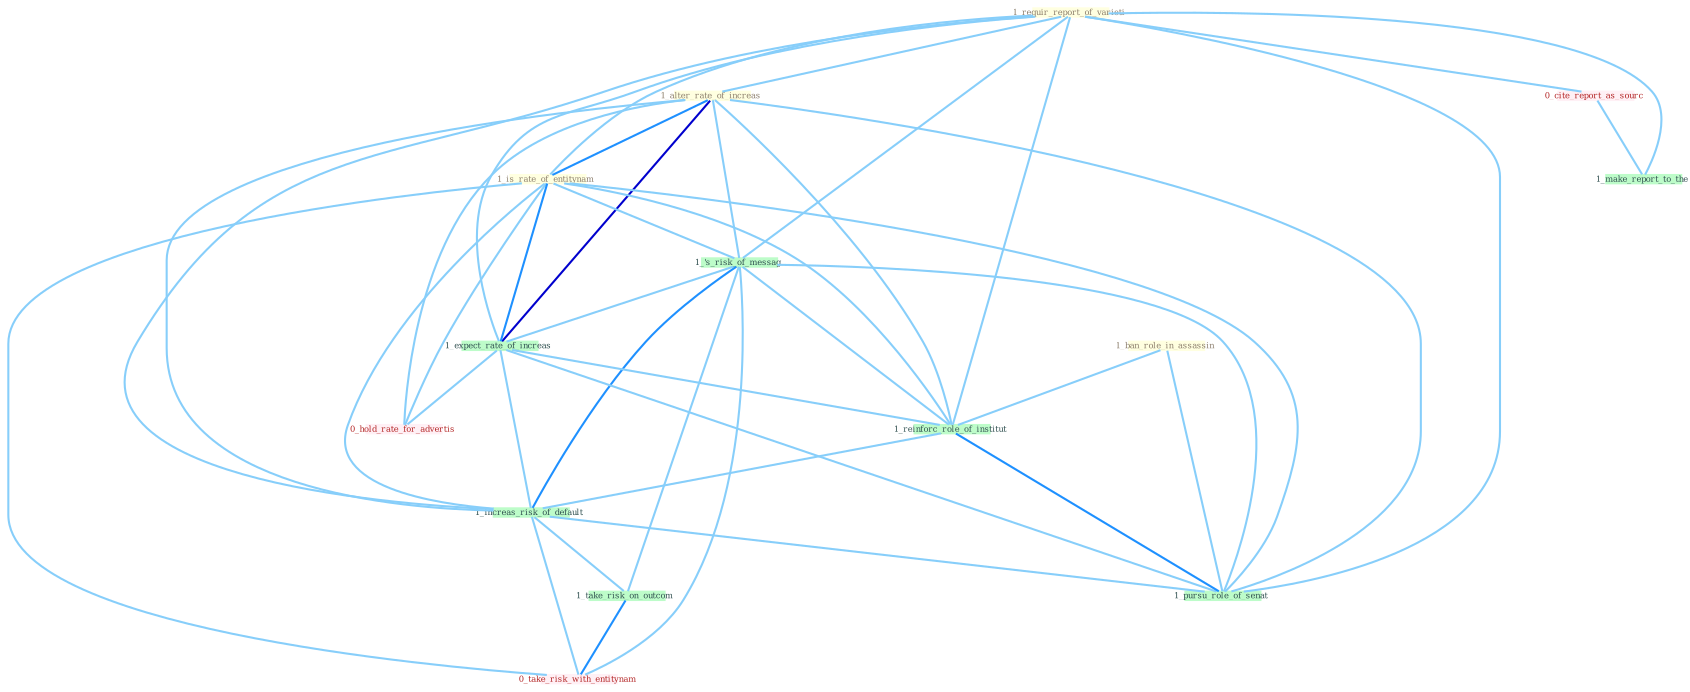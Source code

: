 Graph G{ 
    node
    [shape=polygon,style=filled,width=.5,height=.06,color="#BDFCC9",fixedsize=true,fontsize=4,
    fontcolor="#2f4f4f"];
    {node
    [color="#ffffe0", fontcolor="#8b7d6b"] "1_requir_report_of_varieti " "1_alter_rate_of_increas " "1_ban_role_in_assassin " "1_is_rate_of_entitynam "}
{node [color="#fff0f5", fontcolor="#b22222"] "0_cite_report_as_sourc " "0_take_risk_with_entitynam " "0_hold_rate_for_advertis "}
edge [color="#B0E2FF"];

	"1_requir_report_of_varieti " -- "1_alter_rate_of_increas " [w="1", color="#87cefa" ];
	"1_requir_report_of_varieti " -- "1_is_rate_of_entitynam " [w="1", color="#87cefa" ];
	"1_requir_report_of_varieti " -- "1_'s_risk_of_messag " [w="1", color="#87cefa" ];
	"1_requir_report_of_varieti " -- "1_expect_rate_of_increas " [w="1", color="#87cefa" ];
	"1_requir_report_of_varieti " -- "1_reinforc_role_of_institut " [w="1", color="#87cefa" ];
	"1_requir_report_of_varieti " -- "1_increas_risk_of_default " [w="1", color="#87cefa" ];
	"1_requir_report_of_varieti " -- "0_cite_report_as_sourc " [w="1", color="#87cefa" ];
	"1_requir_report_of_varieti " -- "1_pursu_role_of_senat " [w="1", color="#87cefa" ];
	"1_requir_report_of_varieti " -- "1_make_report_to_the " [w="1", color="#87cefa" ];
	"1_alter_rate_of_increas " -- "1_is_rate_of_entitynam " [w="2", color="#1e90ff" , len=0.8];
	"1_alter_rate_of_increas " -- "1_'s_risk_of_messag " [w="1", color="#87cefa" ];
	"1_alter_rate_of_increas " -- "1_expect_rate_of_increas " [w="3", color="#0000cd" , len=0.6];
	"1_alter_rate_of_increas " -- "1_reinforc_role_of_institut " [w="1", color="#87cefa" ];
	"1_alter_rate_of_increas " -- "1_increas_risk_of_default " [w="1", color="#87cefa" ];
	"1_alter_rate_of_increas " -- "1_pursu_role_of_senat " [w="1", color="#87cefa" ];
	"1_alter_rate_of_increas " -- "0_hold_rate_for_advertis " [w="1", color="#87cefa" ];
	"1_ban_role_in_assassin " -- "1_reinforc_role_of_institut " [w="1", color="#87cefa" ];
	"1_ban_role_in_assassin " -- "1_pursu_role_of_senat " [w="1", color="#87cefa" ];
	"1_is_rate_of_entitynam " -- "1_'s_risk_of_messag " [w="1", color="#87cefa" ];
	"1_is_rate_of_entitynam " -- "1_expect_rate_of_increas " [w="2", color="#1e90ff" , len=0.8];
	"1_is_rate_of_entitynam " -- "1_reinforc_role_of_institut " [w="1", color="#87cefa" ];
	"1_is_rate_of_entitynam " -- "1_increas_risk_of_default " [w="1", color="#87cefa" ];
	"1_is_rate_of_entitynam " -- "1_pursu_role_of_senat " [w="1", color="#87cefa" ];
	"1_is_rate_of_entitynam " -- "0_take_risk_with_entitynam " [w="1", color="#87cefa" ];
	"1_is_rate_of_entitynam " -- "0_hold_rate_for_advertis " [w="1", color="#87cefa" ];
	"1_'s_risk_of_messag " -- "1_expect_rate_of_increas " [w="1", color="#87cefa" ];
	"1_'s_risk_of_messag " -- "1_reinforc_role_of_institut " [w="1", color="#87cefa" ];
	"1_'s_risk_of_messag " -- "1_increas_risk_of_default " [w="2", color="#1e90ff" , len=0.8];
	"1_'s_risk_of_messag " -- "1_take_risk_on_outcom " [w="1", color="#87cefa" ];
	"1_'s_risk_of_messag " -- "1_pursu_role_of_senat " [w="1", color="#87cefa" ];
	"1_'s_risk_of_messag " -- "0_take_risk_with_entitynam " [w="1", color="#87cefa" ];
	"1_expect_rate_of_increas " -- "1_reinforc_role_of_institut " [w="1", color="#87cefa" ];
	"1_expect_rate_of_increas " -- "1_increas_risk_of_default " [w="1", color="#87cefa" ];
	"1_expect_rate_of_increas " -- "1_pursu_role_of_senat " [w="1", color="#87cefa" ];
	"1_expect_rate_of_increas " -- "0_hold_rate_for_advertis " [w="1", color="#87cefa" ];
	"1_reinforc_role_of_institut " -- "1_increas_risk_of_default " [w="1", color="#87cefa" ];
	"1_reinforc_role_of_institut " -- "1_pursu_role_of_senat " [w="2", color="#1e90ff" , len=0.8];
	"1_increas_risk_of_default " -- "1_take_risk_on_outcom " [w="1", color="#87cefa" ];
	"1_increas_risk_of_default " -- "1_pursu_role_of_senat " [w="1", color="#87cefa" ];
	"1_increas_risk_of_default " -- "0_take_risk_with_entitynam " [w="1", color="#87cefa" ];
	"1_take_risk_on_outcom " -- "0_take_risk_with_entitynam " [w="2", color="#1e90ff" , len=0.8];
	"0_cite_report_as_sourc " -- "1_make_report_to_the " [w="1", color="#87cefa" ];
}